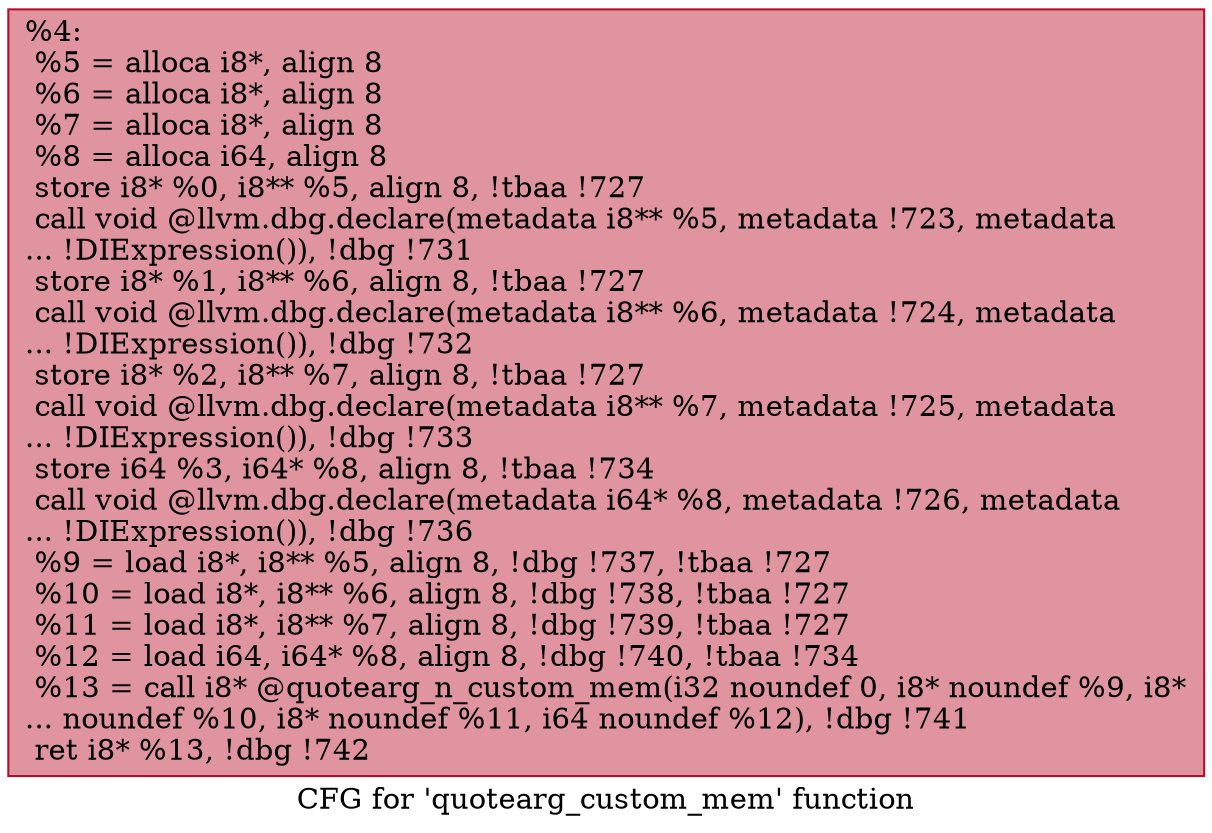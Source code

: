 digraph "CFG for 'quotearg_custom_mem' function" {
	label="CFG for 'quotearg_custom_mem' function";

	Node0x10fd6d0 [shape=record,color="#b70d28ff", style=filled, fillcolor="#b70d2870",label="{%4:\l  %5 = alloca i8*, align 8\l  %6 = alloca i8*, align 8\l  %7 = alloca i8*, align 8\l  %8 = alloca i64, align 8\l  store i8* %0, i8** %5, align 8, !tbaa !727\l  call void @llvm.dbg.declare(metadata i8** %5, metadata !723, metadata\l... !DIExpression()), !dbg !731\l  store i8* %1, i8** %6, align 8, !tbaa !727\l  call void @llvm.dbg.declare(metadata i8** %6, metadata !724, metadata\l... !DIExpression()), !dbg !732\l  store i8* %2, i8** %7, align 8, !tbaa !727\l  call void @llvm.dbg.declare(metadata i8** %7, metadata !725, metadata\l... !DIExpression()), !dbg !733\l  store i64 %3, i64* %8, align 8, !tbaa !734\l  call void @llvm.dbg.declare(metadata i64* %8, metadata !726, metadata\l... !DIExpression()), !dbg !736\l  %9 = load i8*, i8** %5, align 8, !dbg !737, !tbaa !727\l  %10 = load i8*, i8** %6, align 8, !dbg !738, !tbaa !727\l  %11 = load i8*, i8** %7, align 8, !dbg !739, !tbaa !727\l  %12 = load i64, i64* %8, align 8, !dbg !740, !tbaa !734\l  %13 = call i8* @quotearg_n_custom_mem(i32 noundef 0, i8* noundef %9, i8*\l... noundef %10, i8* noundef %11, i64 noundef %12), !dbg !741\l  ret i8* %13, !dbg !742\l}"];
}
